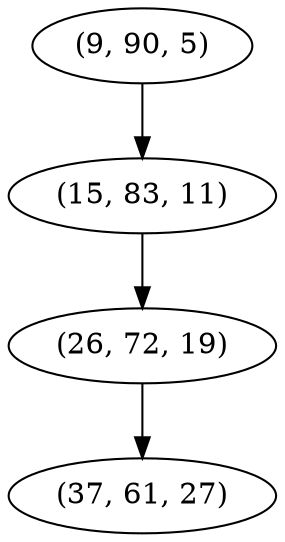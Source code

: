 digraph tree {
    "(9, 90, 5)";
    "(15, 83, 11)";
    "(26, 72, 19)";
    "(37, 61, 27)";
    "(9, 90, 5)" -> "(15, 83, 11)";
    "(15, 83, 11)" -> "(26, 72, 19)";
    "(26, 72, 19)" -> "(37, 61, 27)";
}
